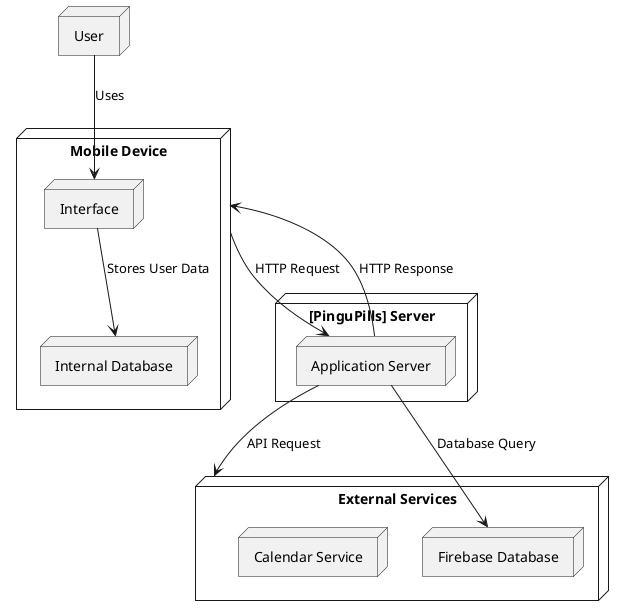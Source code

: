 @startuml

!define PINGUPILLS [PinguPills]
!define PHONE [Phone]
!define FIREBASE [Firebase]


node "User" as USER

node "Mobile Device" as user_device {
    node "Interface" as mobile
    node "Internal Database" as internal_db
}

node "PINGUPILLS Server" as server {
    node "Application Server" as app_server
}

node "External Services" as external {
    node "Firebase Database" as firebase_db
    node "Calendar Service" as calendar_service
}

USER --> mobile: Uses
mobile --> internal_db: Stores User Data
user_device --> app_server: HTTP Request
app_server --> firebase_db: Database Query
app_server --> external: API Request
app_server --> user_device: HTTP Response

@enduml
